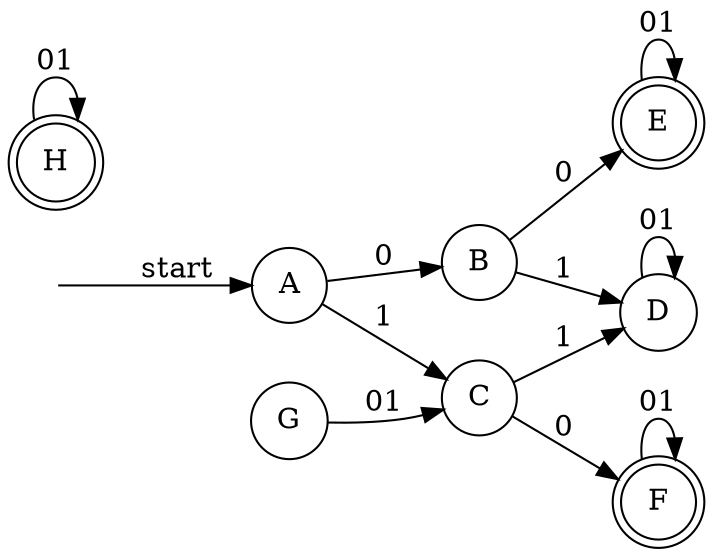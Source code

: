 #render with dot
digraph GI06052009IMG1 {
graph [overlap=false,start=0,rankdir=LR,order=out];
#edge [len=2];
start [shape=plaintext, label="", width=0]; 
#n0 [shape=doublecircle, group="g1"];
#n1 [shape=circle, group="g1"];
A [shape=circle];
B [shape=circle];
C [shape=circle];
D [shape=circle];
E [shape=doublecircle];
F [shape=doublecircle];
G [shape=circle];
H [shape=doublecircle];

start -> A [len=1, label=start];
A -> B [label=0];
A -> C [label=1];

B -> E [label=0];
B -> D [label=1];

C -> F [label=0];
C -> D [label=1];

D -> D [label=01];

E -> E [label=01];

F -> F [label=01];

G -> C [label=01];

H -> H [label=01];
}